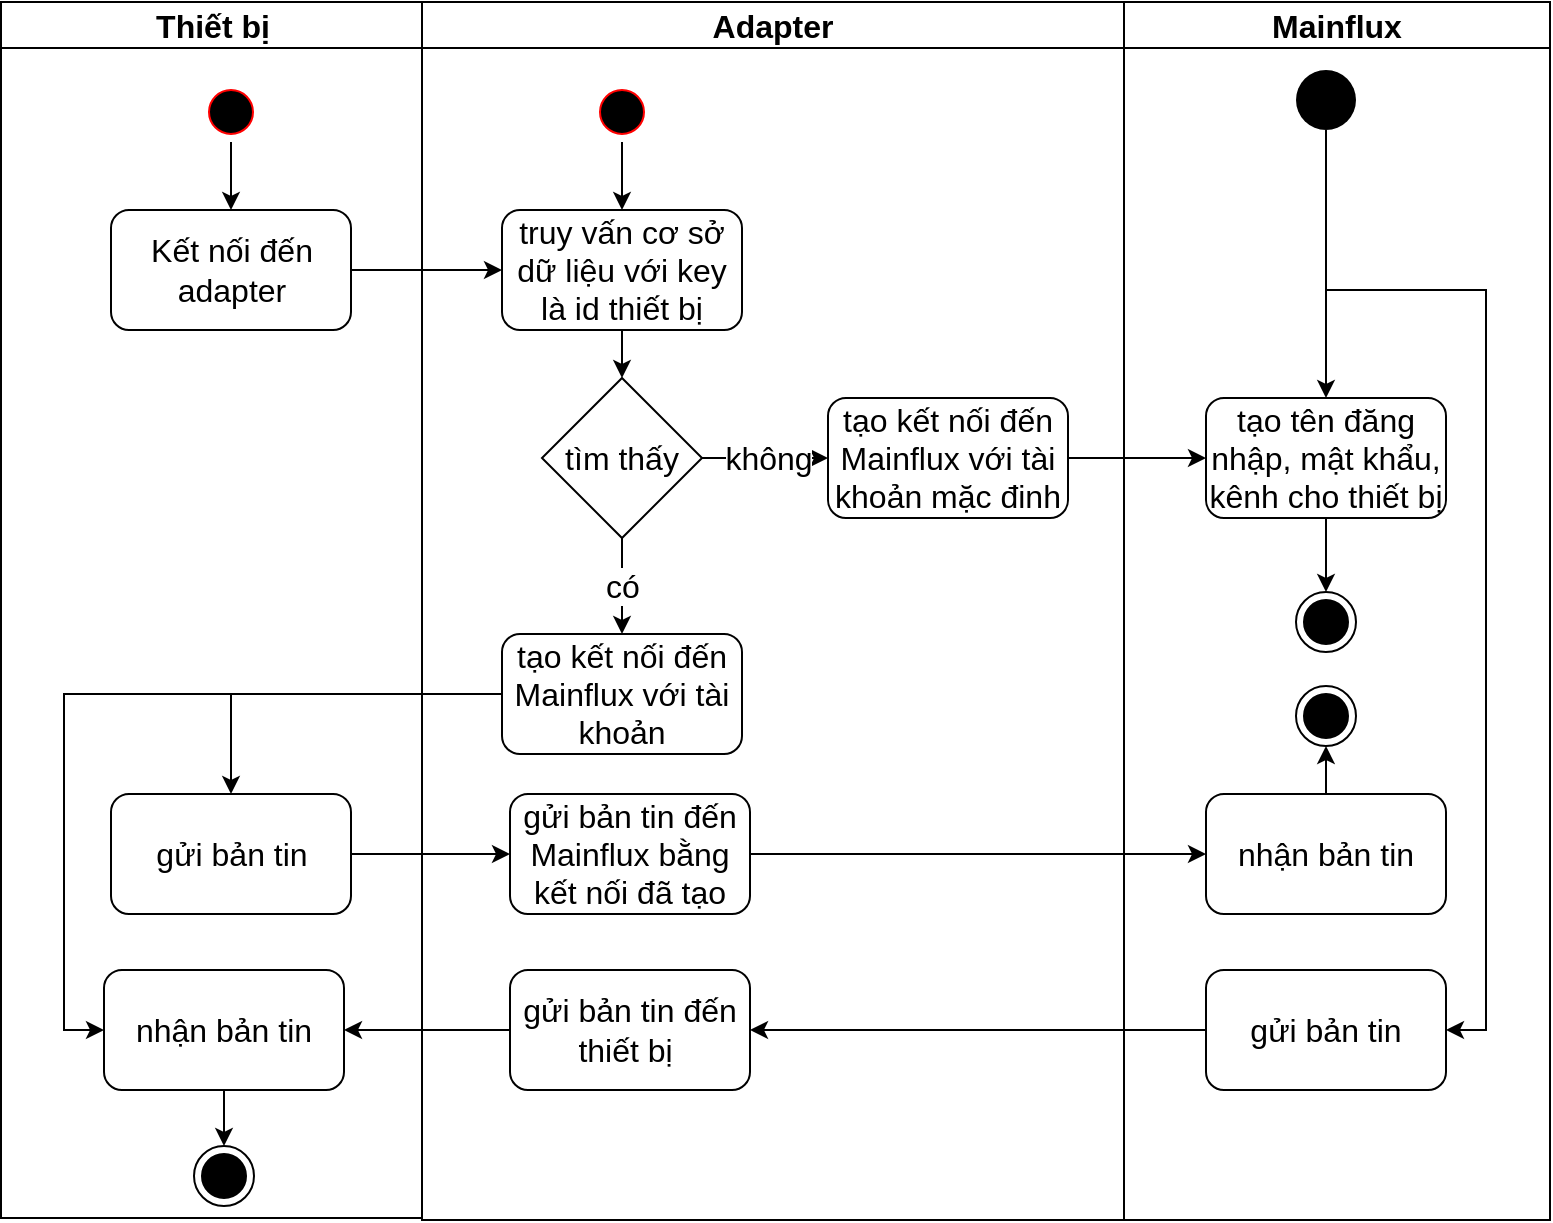 <mxfile version="14.8.5" type="github"><diagram name="Page-1" id="e7e014a7-5840-1c2e-5031-d8a46d1fe8dd"><mxGraphModel dx="1209" dy="662" grid="0" gridSize="10" guides="1" tooltips="1" connect="1" arrows="1" fold="1" page="0" pageScale="1" pageWidth="1169" pageHeight="826" background="none" math="0" shadow="0"><root><mxCell id="0"/><mxCell id="1" parent="0"/><mxCell id="2" value="Thiết bị" style="swimlane;whiteSpace=wrap;fontSize=16;" parent="1" vertex="1"><mxGeometry x="164.5" y="128" width="210.5" height="608" as="geometry"/></mxCell><mxCell id="683eZ9qalTY0pSp2afNf-48" style="edgeStyle=orthogonalEdgeStyle;rounded=0;orthogonalLoop=1;jettySize=auto;html=1;fontSize=16;" edge="1" parent="2" source="5" target="683eZ9qalTY0pSp2afNf-45"><mxGeometry relative="1" as="geometry"/></mxCell><mxCell id="5" value="" style="ellipse;shape=startState;fillColor=#000000;strokeColor=#ff0000;fontSize=16;" parent="2" vertex="1"><mxGeometry x="100" y="40" width="30" height="30" as="geometry"/></mxCell><mxCell id="683eZ9qalTY0pSp2afNf-45" value="Kết nối đến adapter" style="rounded=1;whiteSpace=wrap;html=1;fontSize=16;" vertex="1" parent="2"><mxGeometry x="55" y="104" width="120" height="60" as="geometry"/></mxCell><mxCell id="683eZ9qalTY0pSp2afNf-58" value="gửi bản tin" style="rounded=1;whiteSpace=wrap;html=1;fontSize=16;" vertex="1" parent="2"><mxGeometry x="55" y="396" width="120" height="60" as="geometry"/></mxCell><mxCell id="683eZ9qalTY0pSp2afNf-90" style="edgeStyle=orthogonalEdgeStyle;rounded=0;orthogonalLoop=1;jettySize=auto;html=1;fontSize=16;" edge="1" parent="2" source="683eZ9qalTY0pSp2afNf-59" target="683eZ9qalTY0pSp2afNf-89"><mxGeometry relative="1" as="geometry"/></mxCell><mxCell id="683eZ9qalTY0pSp2afNf-59" value="nhận bản tin" style="rounded=1;whiteSpace=wrap;html=1;fontSize=16;" vertex="1" parent="2"><mxGeometry x="51.5" y="484" width="120" height="60" as="geometry"/></mxCell><mxCell id="683eZ9qalTY0pSp2afNf-89" value="" style="ellipse;html=1;shape=endState;fillColor=#000000;strokeColor=#000000;fontSize=16;" vertex="1" parent="2"><mxGeometry x="96.5" y="572" width="30" height="30" as="geometry"/></mxCell><mxCell id="3" value="Adapter" style="swimlane;whiteSpace=wrap;fontSize=16;" parent="1" vertex="1"><mxGeometry x="375" y="128" width="351" height="609" as="geometry"/></mxCell><mxCell id="683eZ9qalTY0pSp2afNf-52" style="edgeStyle=orthogonalEdgeStyle;rounded=0;orthogonalLoop=1;jettySize=auto;html=1;entryX=0.5;entryY=0;entryDx=0;entryDy=0;fontSize=16;" edge="1" parent="3" source="13" target="683eZ9qalTY0pSp2afNf-50"><mxGeometry relative="1" as="geometry"/></mxCell><mxCell id="13" value="" style="ellipse;shape=startState;fillColor=#000000;strokeColor=#ff0000;fontSize=16;" parent="3" vertex="1"><mxGeometry x="85" y="40" width="30" height="30" as="geometry"/></mxCell><mxCell id="683eZ9qalTY0pSp2afNf-54" style="edgeStyle=orthogonalEdgeStyle;rounded=0;orthogonalLoop=1;jettySize=auto;html=1;fontSize=16;" edge="1" parent="3" source="683eZ9qalTY0pSp2afNf-50" target="683eZ9qalTY0pSp2afNf-53"><mxGeometry relative="1" as="geometry"/></mxCell><mxCell id="683eZ9qalTY0pSp2afNf-50" value="truy vấn cơ sở dữ liệu với key là id thiết bị" style="rounded=1;whiteSpace=wrap;html=1;fontSize=16;" vertex="1" parent="3"><mxGeometry x="40" y="104" width="120" height="60" as="geometry"/></mxCell><mxCell id="683eZ9qalTY0pSp2afNf-60" value="không" style="edgeStyle=orthogonalEdgeStyle;rounded=0;orthogonalLoop=1;jettySize=auto;html=1;fontSize=16;" edge="1" parent="3" source="683eZ9qalTY0pSp2afNf-53" target="683eZ9qalTY0pSp2afNf-56"><mxGeometry x="0.048" relative="1" as="geometry"><Array as="points"><mxPoint x="167" y="228"/><mxPoint x="167" y="228"/></Array><mxPoint as="offset"/></mxGeometry></mxCell><mxCell id="683eZ9qalTY0pSp2afNf-61" value="có" style="edgeStyle=orthogonalEdgeStyle;rounded=0;orthogonalLoop=1;jettySize=auto;html=1;fontSize=16;" edge="1" parent="3" source="683eZ9qalTY0pSp2afNf-53" target="683eZ9qalTY0pSp2afNf-57"><mxGeometry relative="1" as="geometry"/></mxCell><mxCell id="683eZ9qalTY0pSp2afNf-53" value="tìm thấy" style="rhombus;whiteSpace=wrap;html=1;fontSize=16;" vertex="1" parent="3"><mxGeometry x="60" y="188" width="80" height="80" as="geometry"/></mxCell><mxCell id="683eZ9qalTY0pSp2afNf-56" value="tạo kết nối đến Mainflux với tài khoản mặc đinh" style="rounded=1;whiteSpace=wrap;html=1;fontSize=16;" vertex="1" parent="3"><mxGeometry x="203" y="198" width="120" height="60" as="geometry"/></mxCell><mxCell id="683eZ9qalTY0pSp2afNf-57" value="tạo kết nối đến Mainflux với tài khoản" style="rounded=1;whiteSpace=wrap;html=1;fontSize=16;" vertex="1" parent="3"><mxGeometry x="40" y="316" width="120" height="60" as="geometry"/></mxCell><mxCell id="683eZ9qalTY0pSp2afNf-63" value="gửi bản tin đến Mainflux bằng kết nối đã tạo" style="rounded=1;whiteSpace=wrap;html=1;fontSize=16;" vertex="1" parent="3"><mxGeometry x="44" y="396" width="120" height="60" as="geometry"/></mxCell><mxCell id="683eZ9qalTY0pSp2afNf-76" value="gửi bản tin đến thiết bị&amp;nbsp;" style="rounded=1;whiteSpace=wrap;html=1;fontSize=16;" vertex="1" parent="3"><mxGeometry x="44" y="484" width="120" height="60" as="geometry"/></mxCell><mxCell id="4" value="Mainflux" style="swimlane;whiteSpace=wrap;startSize=23;fontSize=16;" parent="1" vertex="1"><mxGeometry x="726" y="128" width="213" height="609" as="geometry"/></mxCell><mxCell id="683eZ9qalTY0pSp2afNf-86" style="edgeStyle=orthogonalEdgeStyle;rounded=0;orthogonalLoop=1;jettySize=auto;html=1;entryX=0.5;entryY=1;entryDx=0;entryDy=0;fontSize=16;" edge="1" parent="4" source="683eZ9qalTY0pSp2afNf-77" target="683eZ9qalTY0pSp2afNf-85"><mxGeometry relative="1" as="geometry"/></mxCell><mxCell id="683eZ9qalTY0pSp2afNf-77" value="nhận bản tin" style="rounded=1;whiteSpace=wrap;html=1;fontSize=16;" vertex="1" parent="4"><mxGeometry x="41" y="396" width="120" height="60" as="geometry"/></mxCell><mxCell id="683eZ9qalTY0pSp2afNf-78" value="gửi bản tin" style="rounded=1;whiteSpace=wrap;html=1;fontSize=16;" vertex="1" parent="4"><mxGeometry x="41" y="484" width="120" height="60" as="geometry"/></mxCell><mxCell id="683eZ9qalTY0pSp2afNf-84" style="edgeStyle=orthogonalEdgeStyle;rounded=0;orthogonalLoop=1;jettySize=auto;html=1;entryX=1;entryY=0.5;entryDx=0;entryDy=0;fontSize=16;" edge="1" parent="4" source="683eZ9qalTY0pSp2afNf-83" target="683eZ9qalTY0pSp2afNf-78"><mxGeometry relative="1" as="geometry"><Array as="points"><mxPoint x="101" y="144"/><mxPoint x="181" y="144"/><mxPoint x="181" y="514"/></Array></mxGeometry></mxCell><mxCell id="683eZ9qalTY0pSp2afNf-97" style="edgeStyle=orthogonalEdgeStyle;rounded=0;orthogonalLoop=1;jettySize=auto;html=1;fontSize=16;" edge="1" parent="4" source="683eZ9qalTY0pSp2afNf-83" target="683eZ9qalTY0pSp2afNf-92"><mxGeometry relative="1" as="geometry"/></mxCell><mxCell id="683eZ9qalTY0pSp2afNf-83" value="" style="ellipse;fillColor=#000000;strokeColor=none;fontSize=16;" vertex="1" parent="4"><mxGeometry x="86" y="34" width="30" height="30" as="geometry"/></mxCell><mxCell id="683eZ9qalTY0pSp2afNf-85" value="" style="ellipse;html=1;shape=endState;fillColor=#000000;strokeColor=#000000;fontSize=16;" vertex="1" parent="4"><mxGeometry x="86" y="342" width="30" height="30" as="geometry"/></mxCell><mxCell id="683eZ9qalTY0pSp2afNf-96" style="edgeStyle=orthogonalEdgeStyle;rounded=0;orthogonalLoop=1;jettySize=auto;html=1;entryX=0.5;entryY=0;entryDx=0;entryDy=0;fontSize=16;" edge="1" parent="4" source="683eZ9qalTY0pSp2afNf-92" target="683eZ9qalTY0pSp2afNf-95"><mxGeometry relative="1" as="geometry"/></mxCell><mxCell id="683eZ9qalTY0pSp2afNf-92" value="tạo tên đăng nhập, mật khẩu, kênh cho thiết bị" style="rounded=1;whiteSpace=wrap;html=1;fontSize=16;" vertex="1" parent="4"><mxGeometry x="41" y="198" width="120" height="60" as="geometry"/></mxCell><mxCell id="683eZ9qalTY0pSp2afNf-95" value="" style="ellipse;html=1;shape=endState;fillColor=#000000;strokeColor=#000000;fontSize=16;" vertex="1" parent="4"><mxGeometry x="86" y="295" width="30" height="30" as="geometry"/></mxCell><mxCell id="683eZ9qalTY0pSp2afNf-51" style="edgeStyle=orthogonalEdgeStyle;rounded=0;orthogonalLoop=1;jettySize=auto;html=1;entryX=0;entryY=0.5;entryDx=0;entryDy=0;fontSize=16;" edge="1" parent="1" source="683eZ9qalTY0pSp2afNf-45" target="683eZ9qalTY0pSp2afNf-50"><mxGeometry relative="1" as="geometry"/></mxCell><mxCell id="683eZ9qalTY0pSp2afNf-64" style="edgeStyle=orthogonalEdgeStyle;rounded=0;orthogonalLoop=1;jettySize=auto;html=1;fontSize=16;" edge="1" parent="1" source="683eZ9qalTY0pSp2afNf-58" target="683eZ9qalTY0pSp2afNf-63"><mxGeometry relative="1" as="geometry"/></mxCell><mxCell id="683eZ9qalTY0pSp2afNf-79" style="edgeStyle=orthogonalEdgeStyle;rounded=0;orthogonalLoop=1;jettySize=auto;html=1;fontSize=16;" edge="1" parent="1" source="683eZ9qalTY0pSp2afNf-57" target="683eZ9qalTY0pSp2afNf-58"><mxGeometry relative="1" as="geometry"/></mxCell><mxCell id="683eZ9qalTY0pSp2afNf-80" style="edgeStyle=orthogonalEdgeStyle;rounded=0;orthogonalLoop=1;jettySize=auto;html=1;fontSize=16;" edge="1" parent="1" source="683eZ9qalTY0pSp2afNf-63" target="683eZ9qalTY0pSp2afNf-77"><mxGeometry relative="1" as="geometry"/></mxCell><mxCell id="683eZ9qalTY0pSp2afNf-87" style="edgeStyle=orthogonalEdgeStyle;rounded=0;orthogonalLoop=1;jettySize=auto;html=1;entryX=1;entryY=0.5;entryDx=0;entryDy=0;fontSize=16;" edge="1" parent="1" source="683eZ9qalTY0pSp2afNf-78" target="683eZ9qalTY0pSp2afNf-76"><mxGeometry relative="1" as="geometry"/></mxCell><mxCell id="683eZ9qalTY0pSp2afNf-88" style="edgeStyle=orthogonalEdgeStyle;rounded=0;orthogonalLoop=1;jettySize=auto;html=1;entryX=1;entryY=0.5;entryDx=0;entryDy=0;fontSize=16;" edge="1" parent="1" source="683eZ9qalTY0pSp2afNf-76" target="683eZ9qalTY0pSp2afNf-59"><mxGeometry relative="1" as="geometry"/></mxCell><mxCell id="683eZ9qalTY0pSp2afNf-91" style="edgeStyle=orthogonalEdgeStyle;rounded=0;orthogonalLoop=1;jettySize=auto;html=1;entryX=0;entryY=0.5;entryDx=0;entryDy=0;fontSize=16;" edge="1" parent="1" source="683eZ9qalTY0pSp2afNf-57" target="683eZ9qalTY0pSp2afNf-59"><mxGeometry relative="1" as="geometry"/></mxCell><mxCell id="683eZ9qalTY0pSp2afNf-94" style="edgeStyle=orthogonalEdgeStyle;rounded=0;orthogonalLoop=1;jettySize=auto;html=1;fontSize=16;" edge="1" parent="1" source="683eZ9qalTY0pSp2afNf-56" target="683eZ9qalTY0pSp2afNf-92"><mxGeometry relative="1" as="geometry"/></mxCell></root></mxGraphModel></diagram></mxfile>
